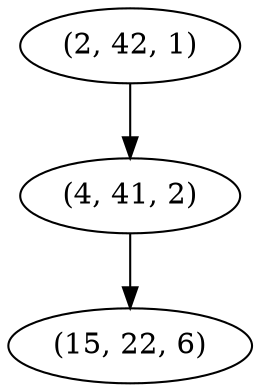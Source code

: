 digraph tree {
    "(2, 42, 1)";
    "(4, 41, 2)";
    "(15, 22, 6)";
    "(2, 42, 1)" -> "(4, 41, 2)";
    "(4, 41, 2)" -> "(15, 22, 6)";
}
